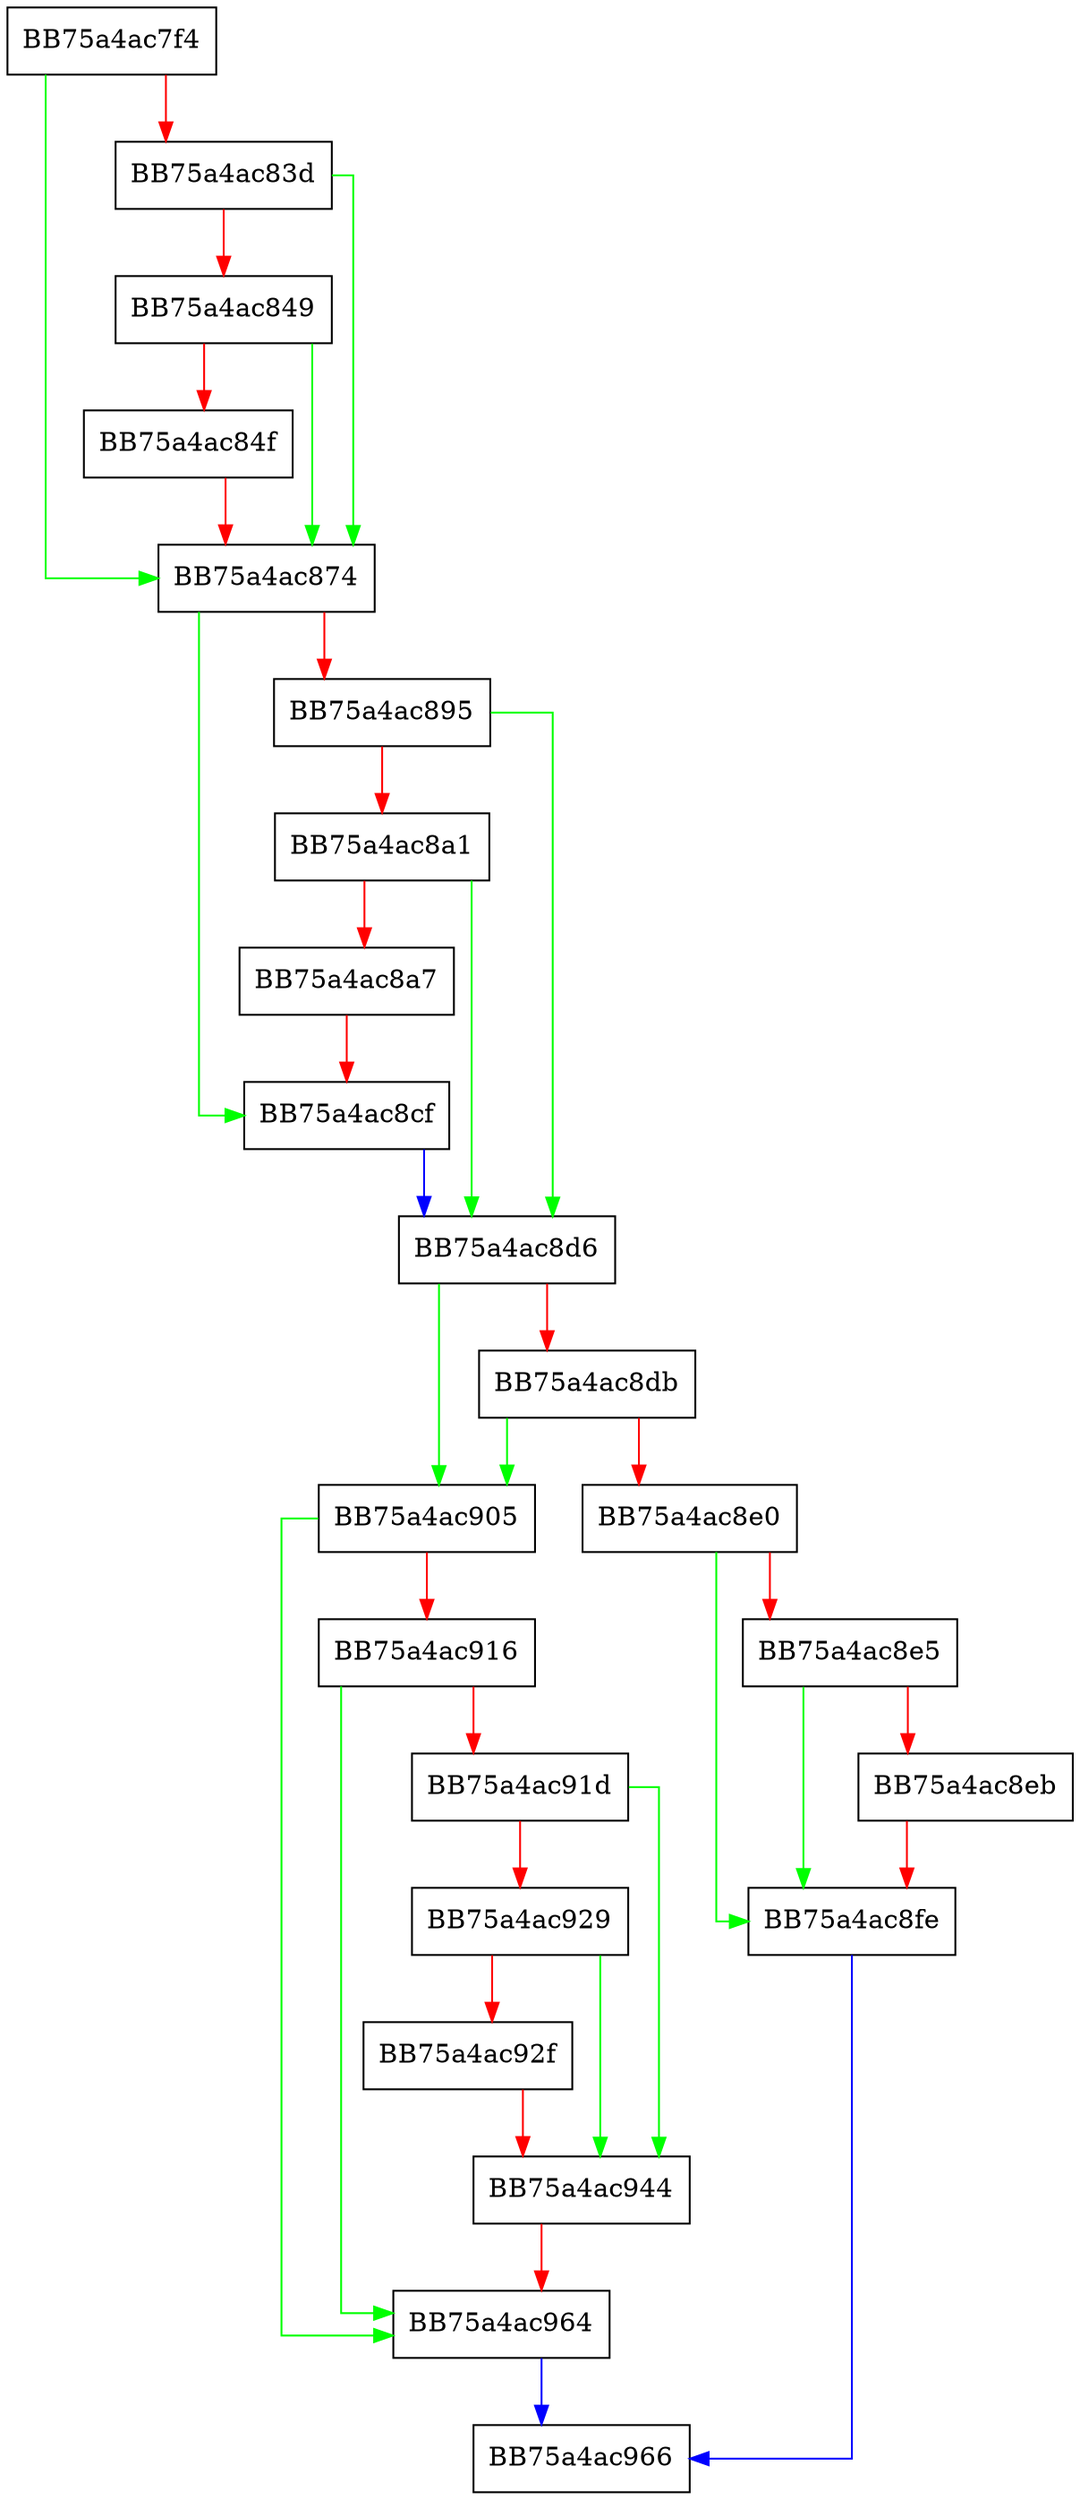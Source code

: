 digraph openLocalRootStores {
  node [shape="box"];
  graph [splines=ortho];
  BB75a4ac7f4 -> BB75a4ac874 [color="green"];
  BB75a4ac7f4 -> BB75a4ac83d [color="red"];
  BB75a4ac83d -> BB75a4ac874 [color="green"];
  BB75a4ac83d -> BB75a4ac849 [color="red"];
  BB75a4ac849 -> BB75a4ac874 [color="green"];
  BB75a4ac849 -> BB75a4ac84f [color="red"];
  BB75a4ac84f -> BB75a4ac874 [color="red"];
  BB75a4ac874 -> BB75a4ac8cf [color="green"];
  BB75a4ac874 -> BB75a4ac895 [color="red"];
  BB75a4ac895 -> BB75a4ac8d6 [color="green"];
  BB75a4ac895 -> BB75a4ac8a1 [color="red"];
  BB75a4ac8a1 -> BB75a4ac8d6 [color="green"];
  BB75a4ac8a1 -> BB75a4ac8a7 [color="red"];
  BB75a4ac8a7 -> BB75a4ac8cf [color="red"];
  BB75a4ac8cf -> BB75a4ac8d6 [color="blue"];
  BB75a4ac8d6 -> BB75a4ac905 [color="green"];
  BB75a4ac8d6 -> BB75a4ac8db [color="red"];
  BB75a4ac8db -> BB75a4ac905 [color="green"];
  BB75a4ac8db -> BB75a4ac8e0 [color="red"];
  BB75a4ac8e0 -> BB75a4ac8fe [color="green"];
  BB75a4ac8e0 -> BB75a4ac8e5 [color="red"];
  BB75a4ac8e5 -> BB75a4ac8fe [color="green"];
  BB75a4ac8e5 -> BB75a4ac8eb [color="red"];
  BB75a4ac8eb -> BB75a4ac8fe [color="red"];
  BB75a4ac8fe -> BB75a4ac966 [color="blue"];
  BB75a4ac905 -> BB75a4ac964 [color="green"];
  BB75a4ac905 -> BB75a4ac916 [color="red"];
  BB75a4ac916 -> BB75a4ac964 [color="green"];
  BB75a4ac916 -> BB75a4ac91d [color="red"];
  BB75a4ac91d -> BB75a4ac944 [color="green"];
  BB75a4ac91d -> BB75a4ac929 [color="red"];
  BB75a4ac929 -> BB75a4ac944 [color="green"];
  BB75a4ac929 -> BB75a4ac92f [color="red"];
  BB75a4ac92f -> BB75a4ac944 [color="red"];
  BB75a4ac944 -> BB75a4ac964 [color="red"];
  BB75a4ac964 -> BB75a4ac966 [color="blue"];
}